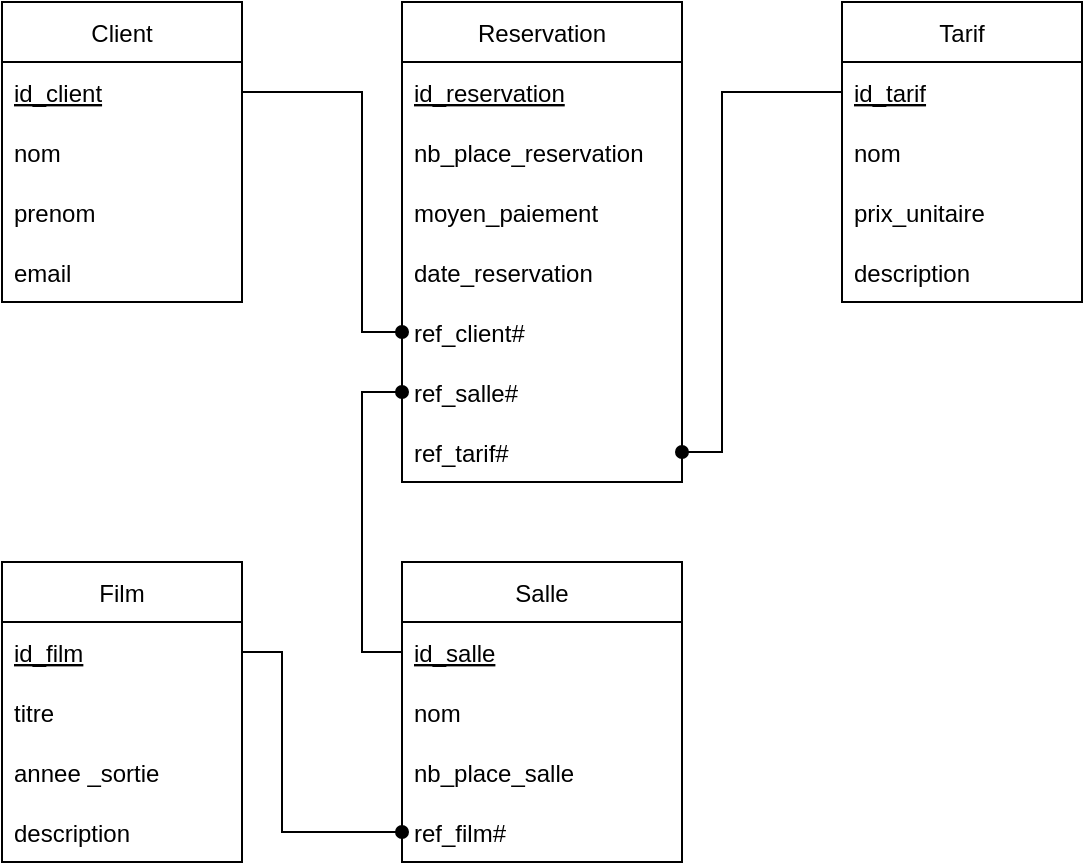 <mxfile version="15.7.3" type="device"><diagram id="zX2AgooBXamawcrUhdJh" name="Page-1"><mxGraphModel dx="760" dy="603" grid="1" gridSize="10" guides="1" tooltips="1" connect="1" arrows="1" fold="1" page="0" pageScale="1" pageWidth="827" pageHeight="1169" math="0" shadow="0"><root><mxCell id="0"/><mxCell id="1" parent="0"/><mxCell id="j37saSiVb6wBAP0_iY8I-1" value="Client" style="swimlane;fontStyle=0;childLayout=stackLayout;horizontal=1;startSize=30;horizontalStack=0;resizeParent=1;resizeParentMax=0;resizeLast=0;collapsible=1;marginBottom=0;" parent="1" vertex="1"><mxGeometry x="240" y="40" width="120" height="150" as="geometry"/></mxCell><mxCell id="j37saSiVb6wBAP0_iY8I-2" value="id_client" style="text;strokeColor=none;fillColor=none;align=left;verticalAlign=middle;spacingLeft=4;spacingRight=4;overflow=hidden;points=[[0,0.5],[1,0.5]];portConstraint=eastwest;rotatable=0;fontStyle=4" parent="j37saSiVb6wBAP0_iY8I-1" vertex="1"><mxGeometry y="30" width="120" height="30" as="geometry"/></mxCell><mxCell id="j37saSiVb6wBAP0_iY8I-3" value="nom" style="text;strokeColor=none;fillColor=none;align=left;verticalAlign=middle;spacingLeft=4;spacingRight=4;overflow=hidden;points=[[0,0.5],[1,0.5]];portConstraint=eastwest;rotatable=0;" parent="j37saSiVb6wBAP0_iY8I-1" vertex="1"><mxGeometry y="60" width="120" height="30" as="geometry"/></mxCell><mxCell id="j37saSiVb6wBAP0_iY8I-4" value="prenom" style="text;strokeColor=none;fillColor=none;align=left;verticalAlign=middle;spacingLeft=4;spacingRight=4;overflow=hidden;points=[[0,0.5],[1,0.5]];portConstraint=eastwest;rotatable=0;" parent="j37saSiVb6wBAP0_iY8I-1" vertex="1"><mxGeometry y="90" width="120" height="30" as="geometry"/></mxCell><mxCell id="j37saSiVb6wBAP0_iY8I-5" value="email" style="text;strokeColor=none;fillColor=none;align=left;verticalAlign=middle;spacingLeft=4;spacingRight=4;overflow=hidden;points=[[0,0.5],[1,0.5]];portConstraint=eastwest;rotatable=0;" parent="j37saSiVb6wBAP0_iY8I-1" vertex="1"><mxGeometry y="120" width="120" height="30" as="geometry"/></mxCell><mxCell id="j37saSiVb6wBAP0_iY8I-6" value="Tarif" style="swimlane;fontStyle=0;childLayout=stackLayout;horizontal=1;startSize=30;horizontalStack=0;resizeParent=1;resizeParentMax=0;resizeLast=0;collapsible=1;marginBottom=0;" parent="1" vertex="1"><mxGeometry x="660" y="40" width="120" height="150" as="geometry"/></mxCell><mxCell id="j37saSiVb6wBAP0_iY8I-7" value="id_tarif" style="text;strokeColor=none;fillColor=none;align=left;verticalAlign=middle;spacingLeft=4;spacingRight=4;overflow=hidden;points=[[0,0.5],[1,0.5]];portConstraint=eastwest;rotatable=0;fontStyle=4" parent="j37saSiVb6wBAP0_iY8I-6" vertex="1"><mxGeometry y="30" width="120" height="30" as="geometry"/></mxCell><mxCell id="j37saSiVb6wBAP0_iY8I-8" value="nom" style="text;strokeColor=none;fillColor=none;align=left;verticalAlign=middle;spacingLeft=4;spacingRight=4;overflow=hidden;points=[[0,0.5],[1,0.5]];portConstraint=eastwest;rotatable=0;" parent="j37saSiVb6wBAP0_iY8I-6" vertex="1"><mxGeometry y="60" width="120" height="30" as="geometry"/></mxCell><mxCell id="j37saSiVb6wBAP0_iY8I-9" value="prix_unitaire" style="text;strokeColor=none;fillColor=none;align=left;verticalAlign=middle;spacingLeft=4;spacingRight=4;overflow=hidden;points=[[0,0.5],[1,0.5]];portConstraint=eastwest;rotatable=0;" parent="j37saSiVb6wBAP0_iY8I-6" vertex="1"><mxGeometry y="90" width="120" height="30" as="geometry"/></mxCell><mxCell id="j37saSiVb6wBAP0_iY8I-10" value="description" style="text;strokeColor=none;fillColor=none;align=left;verticalAlign=middle;spacingLeft=4;spacingRight=4;overflow=hidden;points=[[0,0.5],[1,0.5]];portConstraint=eastwest;rotatable=0;" parent="j37saSiVb6wBAP0_iY8I-6" vertex="1"><mxGeometry y="120" width="120" height="30" as="geometry"/></mxCell><mxCell id="j37saSiVb6wBAP0_iY8I-11" value="Salle" style="swimlane;fontStyle=0;childLayout=stackLayout;horizontal=1;startSize=30;horizontalStack=0;resizeParent=1;resizeParentMax=0;resizeLast=0;collapsible=1;marginBottom=0;" parent="1" vertex="1"><mxGeometry x="440" y="320" width="140" height="150" as="geometry"/></mxCell><mxCell id="j37saSiVb6wBAP0_iY8I-12" value="id_salle" style="text;strokeColor=none;fillColor=none;align=left;verticalAlign=middle;spacingLeft=4;spacingRight=4;overflow=hidden;points=[[0,0.5],[1,0.5]];portConstraint=eastwest;rotatable=0;fontStyle=4" parent="j37saSiVb6wBAP0_iY8I-11" vertex="1"><mxGeometry y="30" width="140" height="30" as="geometry"/></mxCell><mxCell id="j37saSiVb6wBAP0_iY8I-13" value="nom" style="text;strokeColor=none;fillColor=none;align=left;verticalAlign=middle;spacingLeft=4;spacingRight=4;overflow=hidden;points=[[0,0.5],[1,0.5]];portConstraint=eastwest;rotatable=0;" parent="j37saSiVb6wBAP0_iY8I-11" vertex="1"><mxGeometry y="60" width="140" height="30" as="geometry"/></mxCell><mxCell id="j37saSiVb6wBAP0_iY8I-14" value="nb_place_salle" style="text;strokeColor=none;fillColor=none;align=left;verticalAlign=middle;spacingLeft=4;spacingRight=4;overflow=hidden;points=[[0,0.5],[1,0.5]];portConstraint=eastwest;rotatable=0;" parent="j37saSiVb6wBAP0_iY8I-11" vertex="1"><mxGeometry y="90" width="140" height="30" as="geometry"/></mxCell><mxCell id="j37saSiVb6wBAP0_iY8I-15" value="ref_film#" style="text;strokeColor=none;fillColor=none;align=left;verticalAlign=middle;spacingLeft=4;spacingRight=4;overflow=hidden;points=[[0,0.5],[1,0.5]];portConstraint=eastwest;rotatable=0;" parent="j37saSiVb6wBAP0_iY8I-11" vertex="1"><mxGeometry y="120" width="140" height="30" as="geometry"/></mxCell><mxCell id="j37saSiVb6wBAP0_iY8I-16" value="Film" style="swimlane;fontStyle=0;childLayout=stackLayout;horizontal=1;startSize=30;horizontalStack=0;resizeParent=1;resizeParentMax=0;resizeLast=0;collapsible=1;marginBottom=0;" parent="1" vertex="1"><mxGeometry x="240" y="320" width="120" height="150" as="geometry"/></mxCell><mxCell id="j37saSiVb6wBAP0_iY8I-17" value="id_film" style="text;strokeColor=none;fillColor=none;align=left;verticalAlign=middle;spacingLeft=4;spacingRight=4;overflow=hidden;points=[[0,0.5],[1,0.5]];portConstraint=eastwest;rotatable=0;fontStyle=4" parent="j37saSiVb6wBAP0_iY8I-16" vertex="1"><mxGeometry y="30" width="120" height="30" as="geometry"/></mxCell><mxCell id="j37saSiVb6wBAP0_iY8I-18" value="titre" style="text;strokeColor=none;fillColor=none;align=left;verticalAlign=middle;spacingLeft=4;spacingRight=4;overflow=hidden;points=[[0,0.5],[1,0.5]];portConstraint=eastwest;rotatable=0;" parent="j37saSiVb6wBAP0_iY8I-16" vertex="1"><mxGeometry y="60" width="120" height="30" as="geometry"/></mxCell><mxCell id="j37saSiVb6wBAP0_iY8I-19" value="annee _sortie" style="text;strokeColor=none;fillColor=none;align=left;verticalAlign=middle;spacingLeft=4;spacingRight=4;overflow=hidden;points=[[0,0.5],[1,0.5]];portConstraint=eastwest;rotatable=0;" parent="j37saSiVb6wBAP0_iY8I-16" vertex="1"><mxGeometry y="90" width="120" height="30" as="geometry"/></mxCell><mxCell id="j37saSiVb6wBAP0_iY8I-20" value="description" style="text;strokeColor=none;fillColor=none;align=left;verticalAlign=middle;spacingLeft=4;spacingRight=4;overflow=hidden;points=[[0,0.5],[1,0.5]];portConstraint=eastwest;rotatable=0;" parent="j37saSiVb6wBAP0_iY8I-16" vertex="1"><mxGeometry y="120" width="120" height="30" as="geometry"/></mxCell><mxCell id="j37saSiVb6wBAP0_iY8I-21" value="Reservation" style="swimlane;fontStyle=0;childLayout=stackLayout;horizontal=1;startSize=30;horizontalStack=0;resizeParent=1;resizeParentMax=0;resizeLast=0;collapsible=1;marginBottom=0;" parent="1" vertex="1"><mxGeometry x="440" y="40" width="140" height="240" as="geometry"/></mxCell><mxCell id="j37saSiVb6wBAP0_iY8I-22" value="id_reservation" style="text;strokeColor=none;fillColor=none;align=left;verticalAlign=middle;spacingLeft=4;spacingRight=4;overflow=hidden;points=[[0,0.5],[1,0.5]];portConstraint=eastwest;rotatable=0;fontStyle=4" parent="j37saSiVb6wBAP0_iY8I-21" vertex="1"><mxGeometry y="30" width="140" height="30" as="geometry"/></mxCell><mxCell id="j37saSiVb6wBAP0_iY8I-23" value="nb_place_reservation" style="text;strokeColor=none;fillColor=none;align=left;verticalAlign=middle;spacingLeft=4;spacingRight=4;overflow=hidden;points=[[0,0.5],[1,0.5]];portConstraint=eastwest;rotatable=0;" parent="j37saSiVb6wBAP0_iY8I-21" vertex="1"><mxGeometry y="60" width="140" height="30" as="geometry"/></mxCell><mxCell id="j37saSiVb6wBAP0_iY8I-24" value="moyen_paiement" style="text;strokeColor=none;fillColor=none;align=left;verticalAlign=middle;spacingLeft=4;spacingRight=4;overflow=hidden;points=[[0,0.5],[1,0.5]];portConstraint=eastwest;rotatable=0;" parent="j37saSiVb6wBAP0_iY8I-21" vertex="1"><mxGeometry y="90" width="140" height="30" as="geometry"/></mxCell><mxCell id="j37saSiVb6wBAP0_iY8I-25" value="date_reservation" style="text;strokeColor=none;fillColor=none;align=left;verticalAlign=middle;spacingLeft=4;spacingRight=4;overflow=hidden;points=[[0,0.5],[1,0.5]];portConstraint=eastwest;rotatable=0;" parent="j37saSiVb6wBAP0_iY8I-21" vertex="1"><mxGeometry y="120" width="140" height="30" as="geometry"/></mxCell><mxCell id="j37saSiVb6wBAP0_iY8I-26" value="ref_client#" style="text;strokeColor=none;fillColor=none;align=left;verticalAlign=middle;spacingLeft=4;spacingRight=4;overflow=hidden;points=[[0,0.5],[1,0.5]];portConstraint=eastwest;rotatable=0;" parent="j37saSiVb6wBAP0_iY8I-21" vertex="1"><mxGeometry y="150" width="140" height="30" as="geometry"/></mxCell><mxCell id="j37saSiVb6wBAP0_iY8I-27" value="ref_salle#" style="text;strokeColor=none;fillColor=none;align=left;verticalAlign=middle;spacingLeft=4;spacingRight=4;overflow=hidden;points=[[0,0.5],[1,0.5]];portConstraint=eastwest;rotatable=0;" parent="j37saSiVb6wBAP0_iY8I-21" vertex="1"><mxGeometry y="180" width="140" height="30" as="geometry"/></mxCell><mxCell id="j37saSiVb6wBAP0_iY8I-28" value="ref_tarif#" style="text;strokeColor=none;fillColor=none;align=left;verticalAlign=middle;spacingLeft=4;spacingRight=4;overflow=hidden;points=[[0,0.5],[1,0.5]];portConstraint=eastwest;rotatable=0;" parent="j37saSiVb6wBAP0_iY8I-21" vertex="1"><mxGeometry y="210" width="140" height="30" as="geometry"/></mxCell><mxCell id="j37saSiVb6wBAP0_iY8I-29" style="edgeStyle=orthogonalEdgeStyle;rounded=0;orthogonalLoop=1;jettySize=auto;html=1;entryX=0;entryY=0.5;entryDx=0;entryDy=0;endArrow=oval;endFill=1;" parent="1" source="j37saSiVb6wBAP0_iY8I-2" target="j37saSiVb6wBAP0_iY8I-26" edge="1"><mxGeometry relative="1" as="geometry"><Array as="points"><mxPoint x="420" y="85"/><mxPoint x="420" y="205"/></Array></mxGeometry></mxCell><mxCell id="j37saSiVb6wBAP0_iY8I-30" style="edgeStyle=orthogonalEdgeStyle;rounded=0;orthogonalLoop=1;jettySize=auto;html=1;entryX=0;entryY=0.5;entryDx=0;entryDy=0;endArrow=oval;endFill=1;" parent="1" source="j37saSiVb6wBAP0_iY8I-12" target="j37saSiVb6wBAP0_iY8I-27" edge="1"><mxGeometry relative="1" as="geometry"/></mxCell><mxCell id="j37saSiVb6wBAP0_iY8I-31" style="edgeStyle=orthogonalEdgeStyle;rounded=0;orthogonalLoop=1;jettySize=auto;html=1;entryX=1;entryY=0.5;entryDx=0;entryDy=0;endArrow=oval;endFill=1;" parent="1" source="j37saSiVb6wBAP0_iY8I-7" target="j37saSiVb6wBAP0_iY8I-28" edge="1"><mxGeometry relative="1" as="geometry"><Array as="points"><mxPoint x="600" y="85"/><mxPoint x="600" y="265"/></Array></mxGeometry></mxCell><mxCell id="j37saSiVb6wBAP0_iY8I-32" style="edgeStyle=orthogonalEdgeStyle;rounded=0;orthogonalLoop=1;jettySize=auto;html=1;entryX=0;entryY=0.5;entryDx=0;entryDy=0;endArrow=oval;endFill=1;" parent="1" source="j37saSiVb6wBAP0_iY8I-17" target="j37saSiVb6wBAP0_iY8I-15" edge="1"><mxGeometry relative="1" as="geometry"><Array as="points"><mxPoint x="380" y="365"/><mxPoint x="380" y="455"/></Array></mxGeometry></mxCell></root></mxGraphModel></diagram></mxfile>